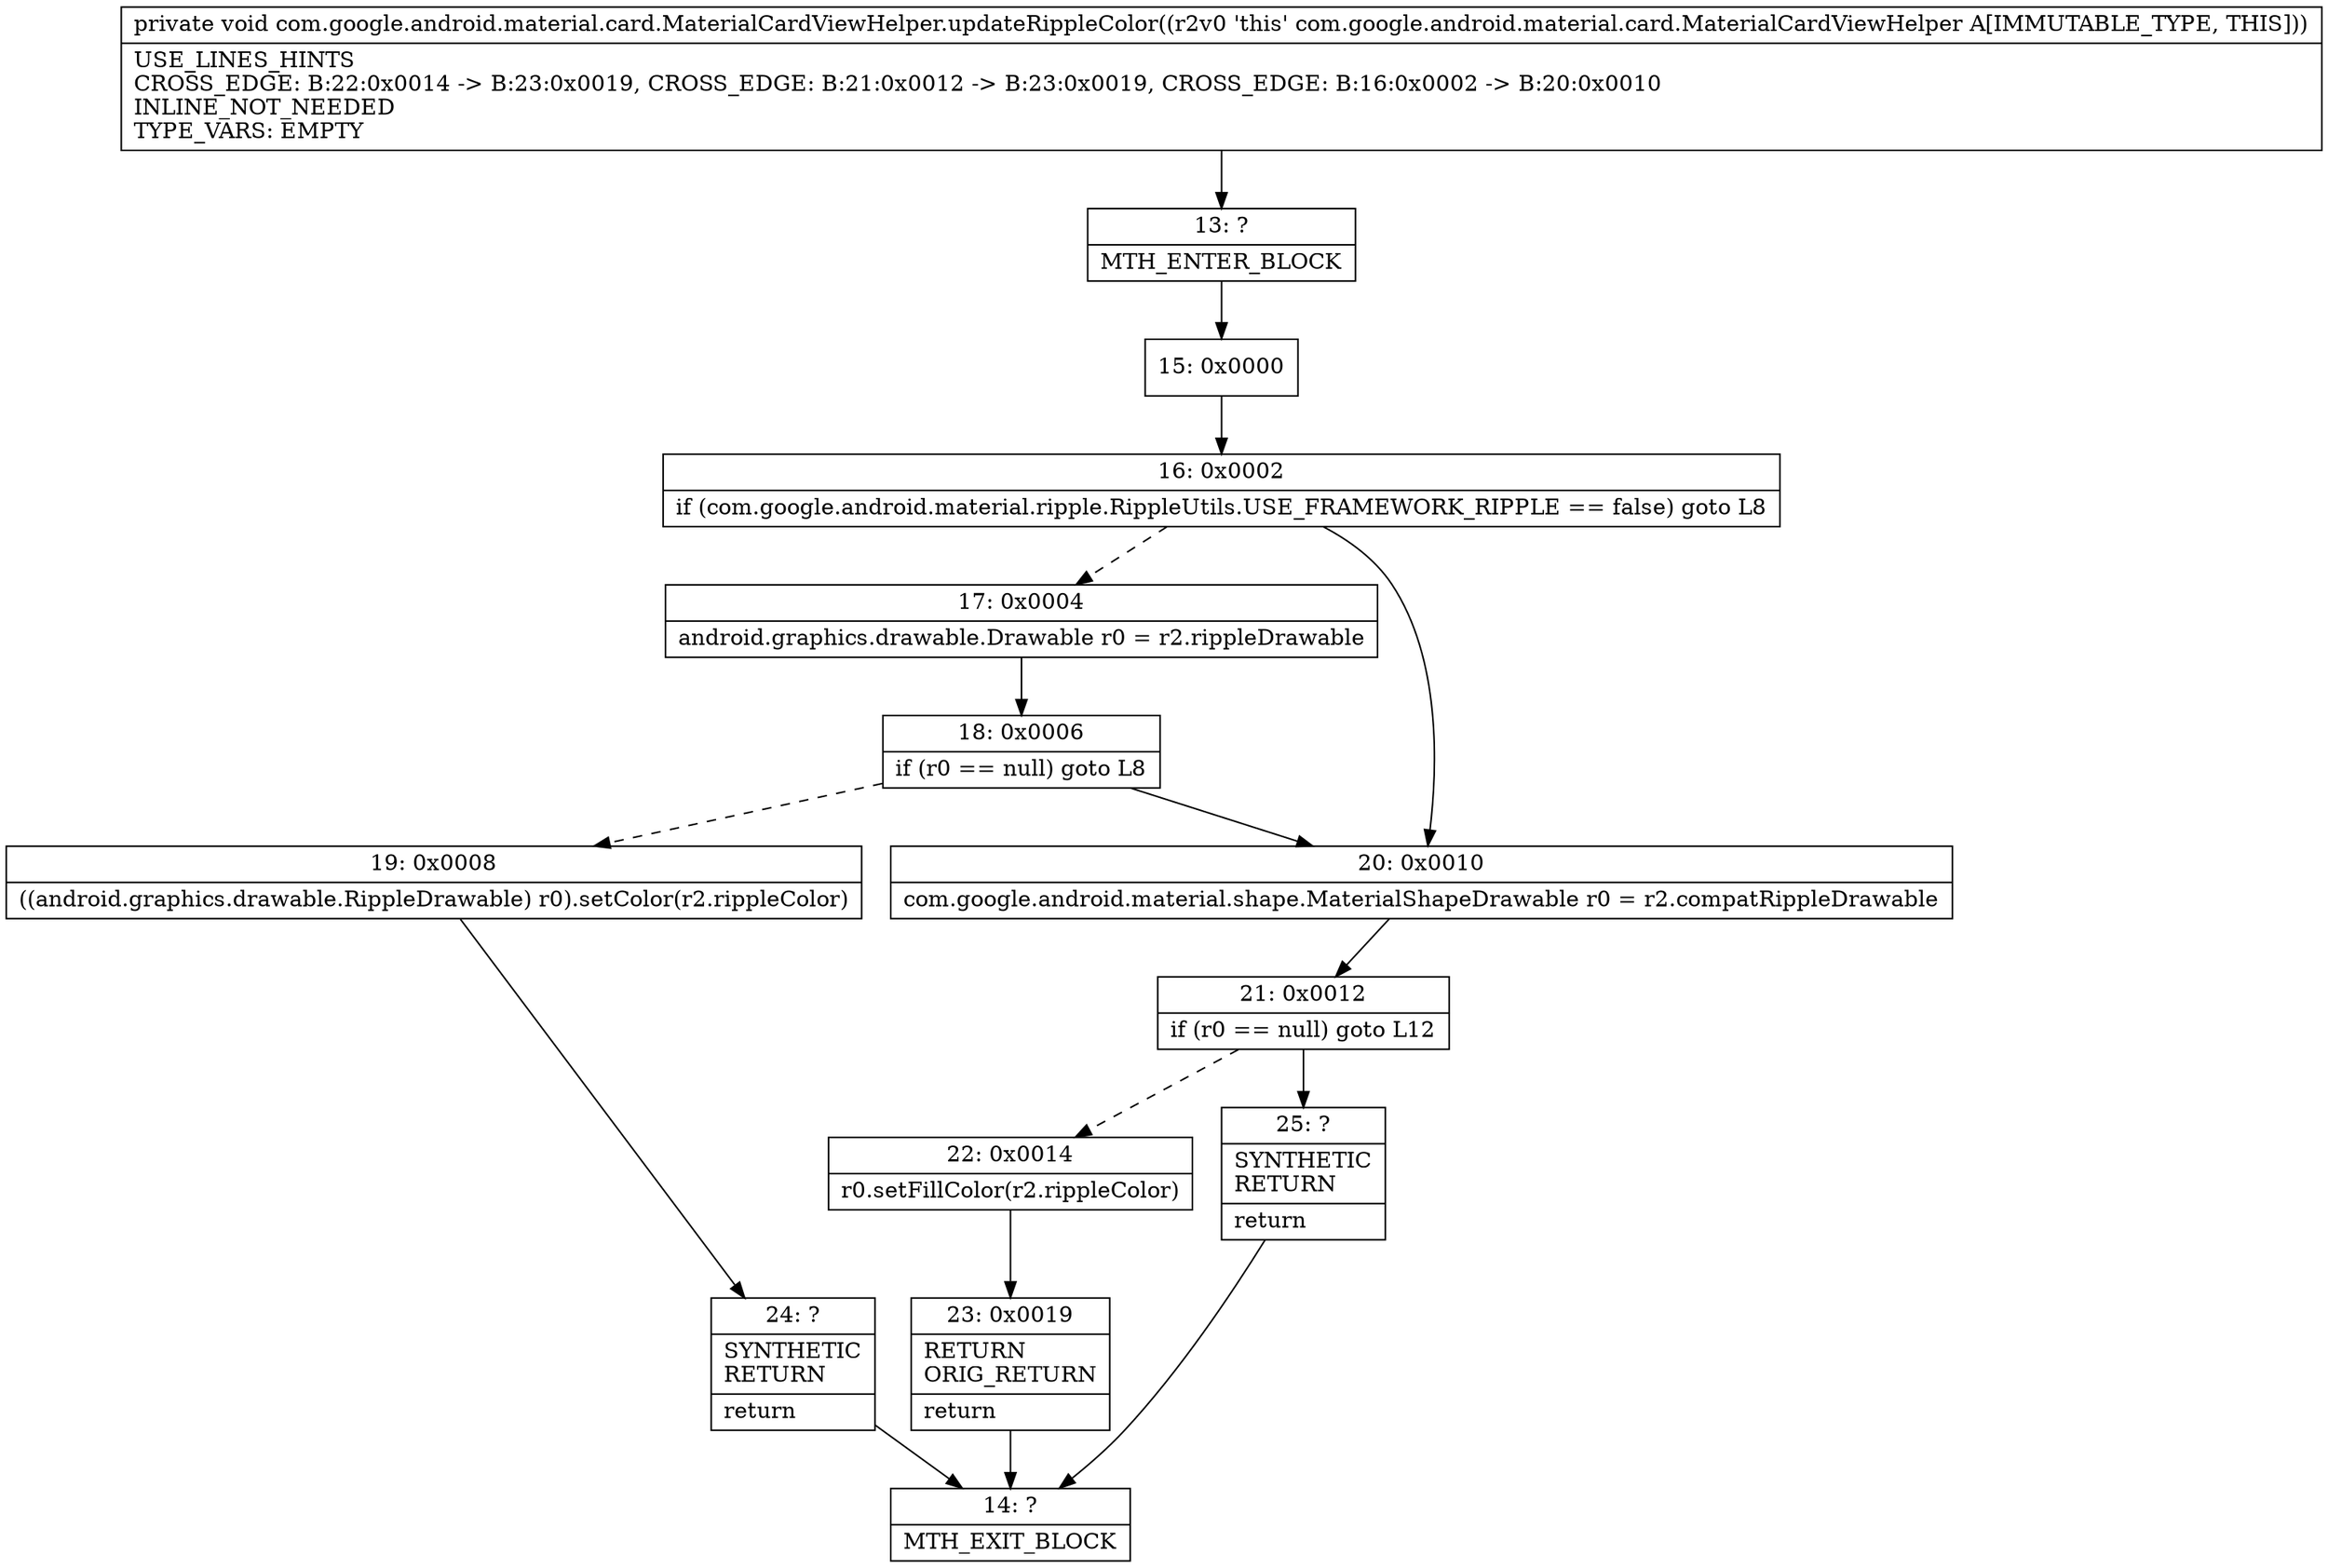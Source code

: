 digraph "CFG forcom.google.android.material.card.MaterialCardViewHelper.updateRippleColor()V" {
Node_13 [shape=record,label="{13\:\ ?|MTH_ENTER_BLOCK\l}"];
Node_15 [shape=record,label="{15\:\ 0x0000}"];
Node_16 [shape=record,label="{16\:\ 0x0002|if (com.google.android.material.ripple.RippleUtils.USE_FRAMEWORK_RIPPLE == false) goto L8\l}"];
Node_17 [shape=record,label="{17\:\ 0x0004|android.graphics.drawable.Drawable r0 = r2.rippleDrawable\l}"];
Node_18 [shape=record,label="{18\:\ 0x0006|if (r0 == null) goto L8\l}"];
Node_19 [shape=record,label="{19\:\ 0x0008|((android.graphics.drawable.RippleDrawable) r0).setColor(r2.rippleColor)\l}"];
Node_24 [shape=record,label="{24\:\ ?|SYNTHETIC\lRETURN\l|return\l}"];
Node_14 [shape=record,label="{14\:\ ?|MTH_EXIT_BLOCK\l}"];
Node_20 [shape=record,label="{20\:\ 0x0010|com.google.android.material.shape.MaterialShapeDrawable r0 = r2.compatRippleDrawable\l}"];
Node_21 [shape=record,label="{21\:\ 0x0012|if (r0 == null) goto L12\l}"];
Node_22 [shape=record,label="{22\:\ 0x0014|r0.setFillColor(r2.rippleColor)\l}"];
Node_23 [shape=record,label="{23\:\ 0x0019|RETURN\lORIG_RETURN\l|return\l}"];
Node_25 [shape=record,label="{25\:\ ?|SYNTHETIC\lRETURN\l|return\l}"];
MethodNode[shape=record,label="{private void com.google.android.material.card.MaterialCardViewHelper.updateRippleColor((r2v0 'this' com.google.android.material.card.MaterialCardViewHelper A[IMMUTABLE_TYPE, THIS]))  | USE_LINES_HINTS\lCROSS_EDGE: B:22:0x0014 \-\> B:23:0x0019, CROSS_EDGE: B:21:0x0012 \-\> B:23:0x0019, CROSS_EDGE: B:16:0x0002 \-\> B:20:0x0010\lINLINE_NOT_NEEDED\lTYPE_VARS: EMPTY\l}"];
MethodNode -> Node_13;Node_13 -> Node_15;
Node_15 -> Node_16;
Node_16 -> Node_17[style=dashed];
Node_16 -> Node_20;
Node_17 -> Node_18;
Node_18 -> Node_19[style=dashed];
Node_18 -> Node_20;
Node_19 -> Node_24;
Node_24 -> Node_14;
Node_20 -> Node_21;
Node_21 -> Node_22[style=dashed];
Node_21 -> Node_25;
Node_22 -> Node_23;
Node_23 -> Node_14;
Node_25 -> Node_14;
}

